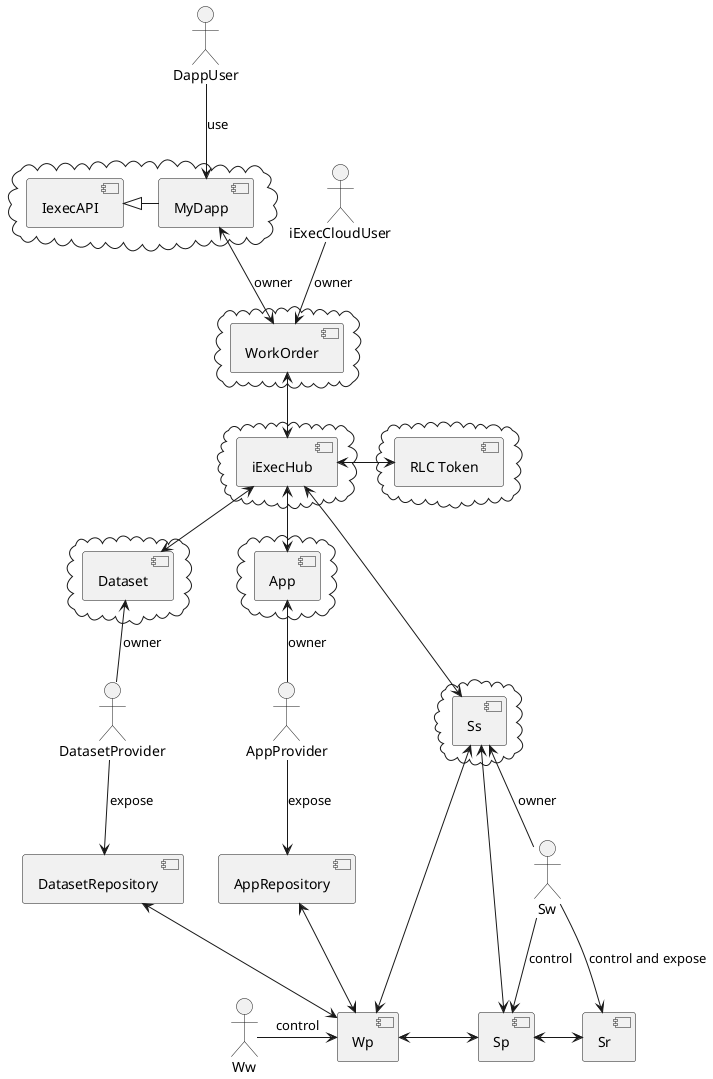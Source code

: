 @startuml


:iExecCloudUser:
:DappUser:
:AppProvider:
:Sw:
:DatasetProvider:
:Ww:


cloud {
  [MyDapp]
  [IexecAPI]
}
component [MyDapp]
component [IexecAPI]
[IexecAPI] <|-right-  [MyDapp]



DappUser -down-> [MyDapp]: use


cloud {
  [WorkOrder]
}

component [WorkOrder]

MyDapp <-down-> [WorkOrder]: owner

iExecCloudUser -down-> [WorkOrder]: owner

cloud {
  [App]
}
component [App]
component [AppRepository]


cloud {
  [Dataset]
}
component [Dataset]
component [DatasetRepository]


cloud {
  [Ss]
}

component [Ss]
component [Sp]
component [Sr]

component [Wp]

cloud {
  [iExecHub]
}

cloud {
  [RLC Token]
}
component [iExecHub]
component [RLC Token]


[iExecHub] <-right-> [RLC Token]


AppProvider -up-> [App]: owner
AppProvider -down-> AppRepository: expose

DatasetProvider -up-> [Dataset]: owner
DatasetProvider -down-> DatasetRepository: expose

Sw -up-> [Ss]: owner


Sw -down-> [Sp]: control
Sw -down-> [Sr]: control and expose
Sr <-left-> [Sp]


[Dataset] <-up-> [iExecHub]
[App] <-up-> [iExecHub]

[iExecHub] <-down-> [Ss]
[iExecHub] <-up-> [WorkOrder]

[Sp] <-up-> [Ss]
[Wp] <-up-> [Ss]

[Ww] -right-> [Wp]: control

[Wp] <-right-> [Sp]


[Wp] <-up-> [AppRepository]

[Wp] <-up-> [DatasetRepository]



@enduml
